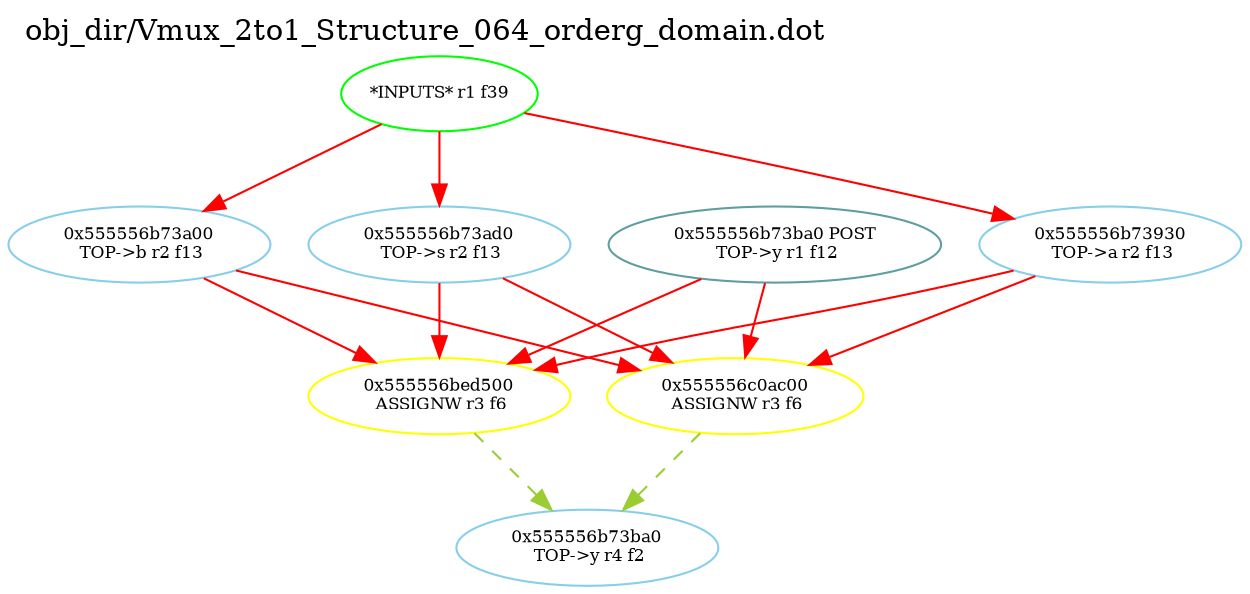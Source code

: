 digraph v3graph {
	graph	[label="obj_dir/Vmux_2to1_Structure_064_orderg_domain.dot",
		 labelloc=t, labeljust=l,
		 //size="7.5,10",
		 rankdir=TB];
	n0x555556b62ff0_0	[fontsize=8 label="0x555556b73ba0 POST\n TOP->y r1 f12", color=CadetBlue];
	n1	[fontsize=8 label="*INPUTS* r1 f39", color=green];
	n0x555556b62ff0_2	[fontsize=8 label="0x555556b73930\n TOP->a r2 f13", color=skyblue];
	n0x555556b62ff0_3	[fontsize=8 label="0x555556b73a00\n TOP->b r2 f13", color=skyblue];
	n0x555556b62ff0_4	[fontsize=8 label="0x555556b73ad0\n TOP->s r2 f13", color=skyblue];
	n0x555556b62ff0_5	[fontsize=8 label="0x555556bed500\n ASSIGNW r3 f6", color=yellow];
	n0x555556b62ff0_6	[fontsize=8 label="0x555556c0ac00\n ASSIGNW r3 f6", color=yellow];
	n0x555556b62ff0_7	[fontsize=8 label="0x555556b73ba0\n TOP->y r4 f2", color=skyblue];
	n0x555556b62ff0_0 -> n0x555556b62ff0_5 [fontsize=8 label="" weight=2 color=red];
	n0x555556b62ff0_0 -> n0x555556b62ff0_6 [fontsize=8 label="" weight=2 color=red];
	n1 -> n0x555556b62ff0_2 [fontsize=8 label="" weight=1 color=red];
	n1 -> n0x555556b62ff0_3 [fontsize=8 label="" weight=1 color=red];
	n1 -> n0x555556b62ff0_4 [fontsize=8 label="" weight=1 color=red];
	n0x555556b62ff0_2 -> n0x555556b62ff0_5 [fontsize=8 label="" weight=8 color=red];
	n0x555556b62ff0_2 -> n0x555556b62ff0_6 [fontsize=8 label="" weight=8 color=red];
	n0x555556b62ff0_3 -> n0x555556b62ff0_5 [fontsize=8 label="" weight=8 color=red];
	n0x555556b62ff0_3 -> n0x555556b62ff0_6 [fontsize=8 label="" weight=8 color=red];
	n0x555556b62ff0_4 -> n0x555556b62ff0_5 [fontsize=8 label="" weight=8 color=red];
	n0x555556b62ff0_4 -> n0x555556b62ff0_6 [fontsize=8 label="" weight=8 color=red];
	n0x555556b62ff0_5 -> n0x555556b62ff0_7 [fontsize=8 label="" weight=1 color=yellowGreen style=dashed];
	n0x555556b62ff0_6 -> n0x555556b62ff0_7 [fontsize=8 label="" weight=1 color=yellowGreen style=dashed];
}
